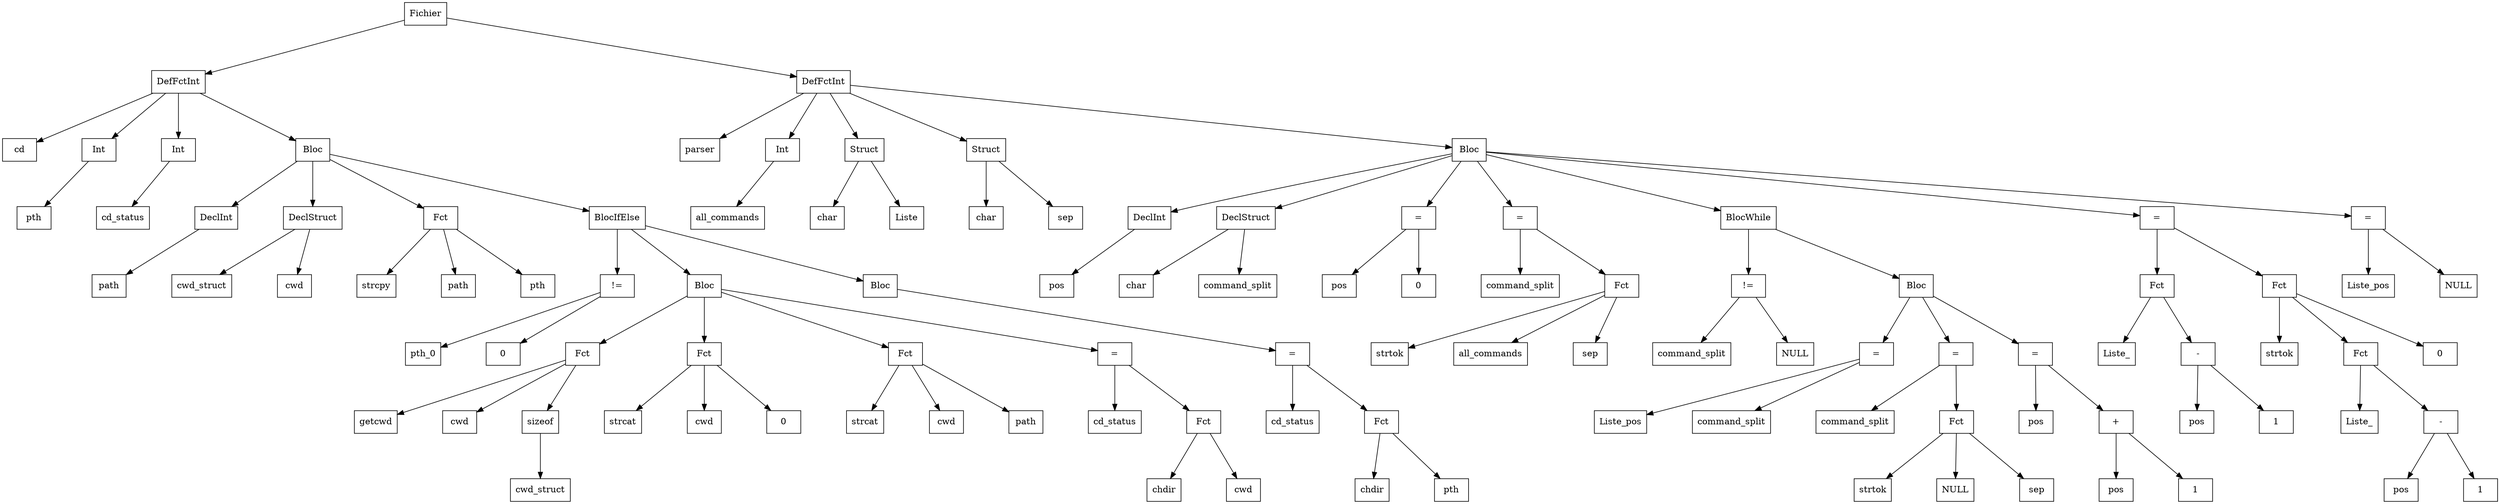 digraph "ast"{

	nodesep=1;
	ranksep=1;

	N0 [label="Fichier", shape="box"];
	N1 [label="DefFctInt", shape="box"];
	N2 [label="cd", shape="box"];
	N3 [label="Int", shape="box"];
	N4 [label="pth", shape="box"];
	N5 [label="Int", shape="box"];
	N6 [label="cd_status", shape="box"];
	N7 [label="Bloc", shape="box"];
	N8 [label="DeclInt", shape="box"];
	N9 [label="path", shape="box"];
	N10 [label="DeclStruct", shape="box"];
	N11 [label="cwd_struct", shape="box"];
	N12 [label="cwd", shape="box"];
	N13 [label="Fct", shape="box"];
	N14 [label="strcpy", shape="box"];
	N15 [label="path", shape="box"];
	N16 [label="pth", shape="box"];
	N17 [label="BlocIfElse", shape="box"];
	N18 [label="!=", shape="box"];
	N19 [label="pth_0", shape="box"];
	N20 [label="0", shape="box"];
	N21 [label="Bloc", shape="box"];
	N22 [label="Fct", shape="box"];
	N23 [label="getcwd", shape="box"];
	N24 [label="cwd", shape="box"];
	N25 [label="sizeof", shape="box"];
	N26 [label="cwd_struct", shape="box"];
	N27 [label="Fct", shape="box"];
	N28 [label="strcat", shape="box"];
	N29 [label="cwd", shape="box"];
	N30 [label="0", shape="box"];
	N31 [label="Fct", shape="box"];
	N32 [label="strcat", shape="box"];
	N33 [label="cwd", shape="box"];
	N34 [label="path", shape="box"];
	N35 [label="=", shape="box"];
	N36 [label="cd_status", shape="box"];
	N37 [label="Fct", shape="box"];
	N38 [label="chdir", shape="box"];
	N39 [label="cwd", shape="box"];
	N40 [label="Bloc", shape="box"];
	N41 [label="=", shape="box"];
	N42 [label="cd_status", shape="box"];
	N43 [label="Fct", shape="box"];
	N44 [label="chdir", shape="box"];
	N45 [label="pth", shape="box"];
	N46 [label="DefFctInt", shape="box"];
	N47 [label="parser", shape="box"];
	N48 [label="Int", shape="box"];
	N49 [label="all_commands", shape="box"];
	N50 [label="Struct", shape="box"];
	N51 [label="char", shape="box"];
	N52 [label="Liste", shape="box"];
	N53 [label="Struct", shape="box"];
	N54 [label="char", shape="box"];
	N55 [label="sep", shape="box"];
	N56 [label="Bloc", shape="box"];
	N57 [label="DeclInt", shape="box"];
	N58 [label="pos", shape="box"];
	N59 [label="DeclStruct", shape="box"];
	N60 [label="char", shape="box"];
	N61 [label="command_split", shape="box"];
	N62 [label="=", shape="box"];
	N63 [label="pos", shape="box"];
	N64 [label="0", shape="box"];
	N65 [label="=", shape="box"];
	N66 [label="command_split", shape="box"];
	N67 [label="Fct", shape="box"];
	N68 [label="strtok", shape="box"];
	N69 [label="all_commands", shape="box"];
	N70 [label="sep", shape="box"];
	N71 [label="BlocWhile", shape="box"];
	N72 [label="!=", shape="box"];
	N73 [label="command_split", shape="box"];
	N74 [label="NULL", shape="box"];
	N75 [label="Bloc", shape="box"];
	N76 [label="=", shape="box"];
	N77 [label="Liste_pos", shape="box"];
	N78 [label="command_split", shape="box"];
	N79 [label="=", shape="box"];
	N80 [label="command_split", shape="box"];
	N81 [label="Fct", shape="box"];
	N82 [label="strtok", shape="box"];
	N83 [label="NULL", shape="box"];
	N84 [label="sep", shape="box"];
	N85 [label="=", shape="box"];
	N86 [label="pos", shape="box"];
	N87 [label="+", shape="box"];
	N88 [label="pos", shape="box"];
	N89 [label="1", shape="box"];
	N90 [label="=", shape="box"];
	N91 [label="Fct", shape="box"];
	N92 [label="Liste_", shape="box"];
	N93 [label="-", shape="box"];
	N94 [label="pos", shape="box"];
	N95 [label="1", shape="box"];
	N96 [label="Fct", shape="box"];
	N97 [label="strtok", shape="box"];
	N98 [label="Fct", shape="box"];
	N99 [label="Liste_", shape="box"];
	N100 [label="-", shape="box"];
	N101 [label="pos", shape="box"];
	N102 [label="1", shape="box"];
	N103 [label="0", shape="box"];
	N104 [label="=", shape="box"];
	N105 [label="Liste_pos", shape="box"];
	N106 [label="NULL", shape="box"];

	N1 -> N2; 
	N3 -> N4; 
	N1 -> N3; 
	N5 -> N6; 
	N1 -> N5; 
	N8 -> N9; 
	N7 -> N8; 
	N10 -> N11; 
	N10 -> N12; 
	N7 -> N10; 
	N13 -> N14; 
	N13 -> N15; 
	N13 -> N16; 
	N7 -> N13; 
	N18 -> N19; 
	N18 -> N20; 
	N17 -> N18; 
	N22 -> N23; 
	N22 -> N24; 
	N25 -> N26; 
	N22 -> N25; 
	N21 -> N22; 
	N27 -> N28; 
	N27 -> N29; 
	N27 -> N30; 
	N21 -> N27; 
	N31 -> N32; 
	N31 -> N33; 
	N31 -> N34; 
	N21 -> N31; 
	N35 -> N36; 
	N37 -> N38; 
	N37 -> N39; 
	N35 -> N37; 
	N21 -> N35; 
	N17 -> N21; 
	N41 -> N42; 
	N43 -> N44; 
	N43 -> N45; 
	N41 -> N43; 
	N40 -> N41; 
	N17 -> N40; 
	N7 -> N17; 
	N1 -> N7; 
	N0 -> N1; 
	N46 -> N47; 
	N48 -> N49; 
	N46 -> N48; 
	N50 -> N51; 
	N50 -> N52; 
	N46 -> N50; 
	N53 -> N54; 
	N53 -> N55; 
	N46 -> N53; 
	N57 -> N58; 
	N56 -> N57; 
	N59 -> N60; 
	N59 -> N61; 
	N56 -> N59; 
	N62 -> N63; 
	N62 -> N64; 
	N56 -> N62; 
	N65 -> N66; 
	N67 -> N68; 
	N67 -> N69; 
	N67 -> N70; 
	N65 -> N67; 
	N56 -> N65; 
	N72 -> N73; 
	N72 -> N74; 
	N71 -> N72; 
	N76 -> N77; 
	N76 -> N78; 
	N75 -> N76; 
	N79 -> N80; 
	N81 -> N82; 
	N81 -> N83; 
	N81 -> N84; 
	N79 -> N81; 
	N75 -> N79; 
	N85 -> N86; 
	N87 -> N88; 
	N87 -> N89; 
	N85 -> N87; 
	N75 -> N85; 
	N71 -> N75; 
	N56 -> N71; 
	N91 -> N92; 
	N93 -> N94; 
	N93 -> N95; 
	N91 -> N93; 
	N90 -> N91; 
	N96 -> N97; 
	N98 -> N99; 
	N100 -> N101; 
	N100 -> N102; 
	N98 -> N100; 
	N96 -> N98; 
	N96 -> N103; 
	N90 -> N96; 
	N56 -> N90; 
	N104 -> N105; 
	N104 -> N106; 
	N56 -> N104; 
	N46 -> N56; 
	N0 -> N46; 
}

